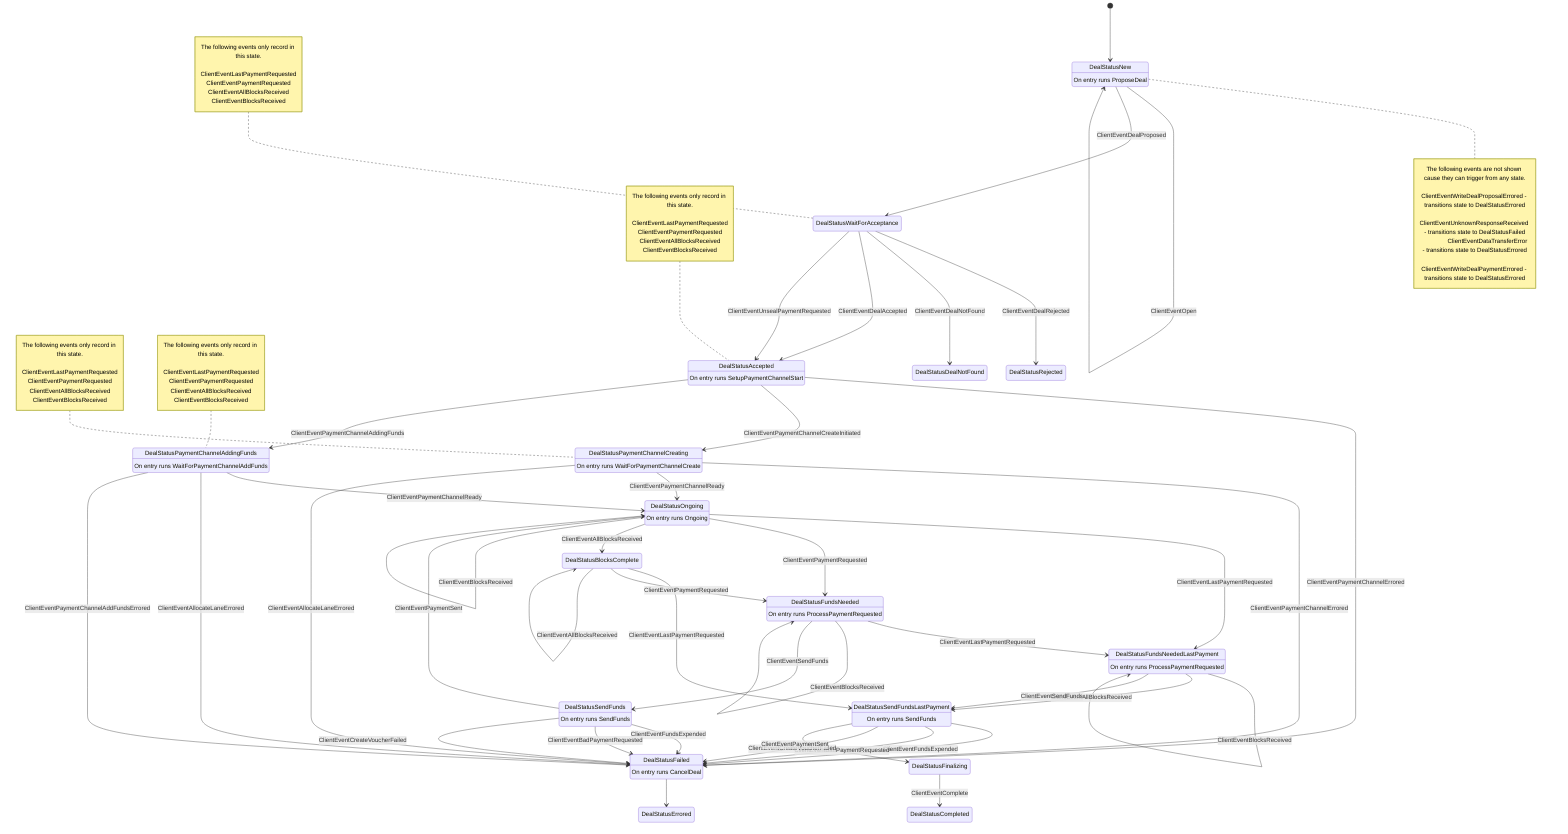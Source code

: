 stateDiagram-v2
	state "DealStatusNew" as 0
	state "DealStatusWaitForAcceptance" as 3
	state "DealStatusPaymentChannelCreating" as 4
	state "DealStatusPaymentChannelAddingFunds" as 5
	state "DealStatusAccepted" as 6
	state "DealStatusFailed" as 8
	state "DealStatusRejected" as 9
	state "DealStatusFundsNeeded" as 10
	state "DealStatusSendFunds" as 11
	state "DealStatusSendFundsLastPayment" as 12
	state "DealStatusOngoing" as 13
	state "DealStatusFundsNeededLastPayment" as 14
	state "DealStatusCompleted" as 15
	state "DealStatusDealNotFound" as 16
	state "DealStatusErrored" as 17
	state "DealStatusBlocksComplete" as 18
	state "DealStatusFinalizing" as 19
	0 : On entry runs ProposeDeal
	4 : On entry runs WaitForPaymentChannelCreate
	5 : On entry runs WaitForPaymentChannelAddFunds
	6 : On entry runs SetupPaymentChannelStart
	8 : On entry runs CancelDeal
	10 : On entry runs ProcessPaymentRequested
	11 : On entry runs SendFunds
	12 : On entry runs SendFunds
	13 : On entry runs Ongoing
	14 : On entry runs ProcessPaymentRequested
	[*] --> 0
	note right of 0
		The following events are not shown cause they can trigger from any state.

		ClientEventWriteDealProposalErrored - transitions state to DealStatusErrored
		ClientEventUnknownResponseReceived - transitions state to DealStatusFailed
		ClientEventDataTransferError - transitions state to DealStatusErrored
		ClientEventWriteDealPaymentErrored - transitions state to DealStatusErrored
	end note
	0 --> 0 : ClientEventOpen
	0 --> 3 : ClientEventDealProposed
	3 --> 9 : ClientEventDealRejected
	3 --> 16 : ClientEventDealNotFound
	3 --> 6 : ClientEventDealAccepted
	4 --> 8 : ClientEventPaymentChannelErrored
	6 --> 8 : ClientEventPaymentChannelErrored
	6 --> 4 : ClientEventPaymentChannelCreateInitiated
	6 --> 5 : ClientEventPaymentChannelAddingFunds
	4 --> 13 : ClientEventPaymentChannelReady
	5 --> 13 : ClientEventPaymentChannelReady
	4 --> 8 : ClientEventAllocateLaneErrored
	5 --> 8 : ClientEventAllocateLaneErrored
	5 --> 8 : ClientEventPaymentChannelAddFundsErrored
	10 --> 14 : ClientEventLastPaymentRequested
	13 --> 14 : ClientEventLastPaymentRequested
	14 --> 14 : ClientEventLastPaymentRequested
	18 --> 12 : ClientEventLastPaymentRequested
	10 --> 10 : ClientEventPaymentRequested
	13 --> 10 : ClientEventPaymentRequested
	18 --> 10 : ClientEventPaymentRequested
	3 --> 6 : ClientEventUnsealPaymentRequested
	13 --> 18 : ClientEventAllBlocksReceived
	14 --> 12 : ClientEventAllBlocksReceived
	18 --> 18 : ClientEventAllBlocksReceived
	10 --> 10 : ClientEventBlocksReceived
	13 --> 13 : ClientEventBlocksReceived
	14 --> 14 : ClientEventBlocksReceived
	10 --> 11 : ClientEventSendFunds
	14 --> 12 : ClientEventSendFunds
	11 --> 8 : ClientEventFundsExpended
	12 --> 8 : ClientEventFundsExpended
	11 --> 8 : ClientEventBadPaymentRequested
	12 --> 8 : ClientEventBadPaymentRequested
	11 --> 8 : ClientEventCreateVoucherFailed
	12 --> 8 : ClientEventCreateVoucherFailed
	11 --> 13 : ClientEventPaymentSent
	12 --> 19 : ClientEventPaymentSent
	19 --> 15 : ClientEventComplete
	8 --> 17 : <invalid Value>

	note left of 3 : The following events only record in this state.<br><br>ClientEventLastPaymentRequested<br>ClientEventPaymentRequested<br>ClientEventAllBlocksReceived<br>ClientEventBlocksReceived


	note left of 4 : The following events only record in this state.<br><br>ClientEventLastPaymentRequested<br>ClientEventPaymentRequested<br>ClientEventAllBlocksReceived<br>ClientEventBlocksReceived


	note left of 5 : The following events only record in this state.<br><br>ClientEventLastPaymentRequested<br>ClientEventPaymentRequested<br>ClientEventAllBlocksReceived<br>ClientEventBlocksReceived


	note left of 6 : The following events only record in this state.<br><br>ClientEventLastPaymentRequested<br>ClientEventPaymentRequested<br>ClientEventAllBlocksReceived<br>ClientEventBlocksReceived